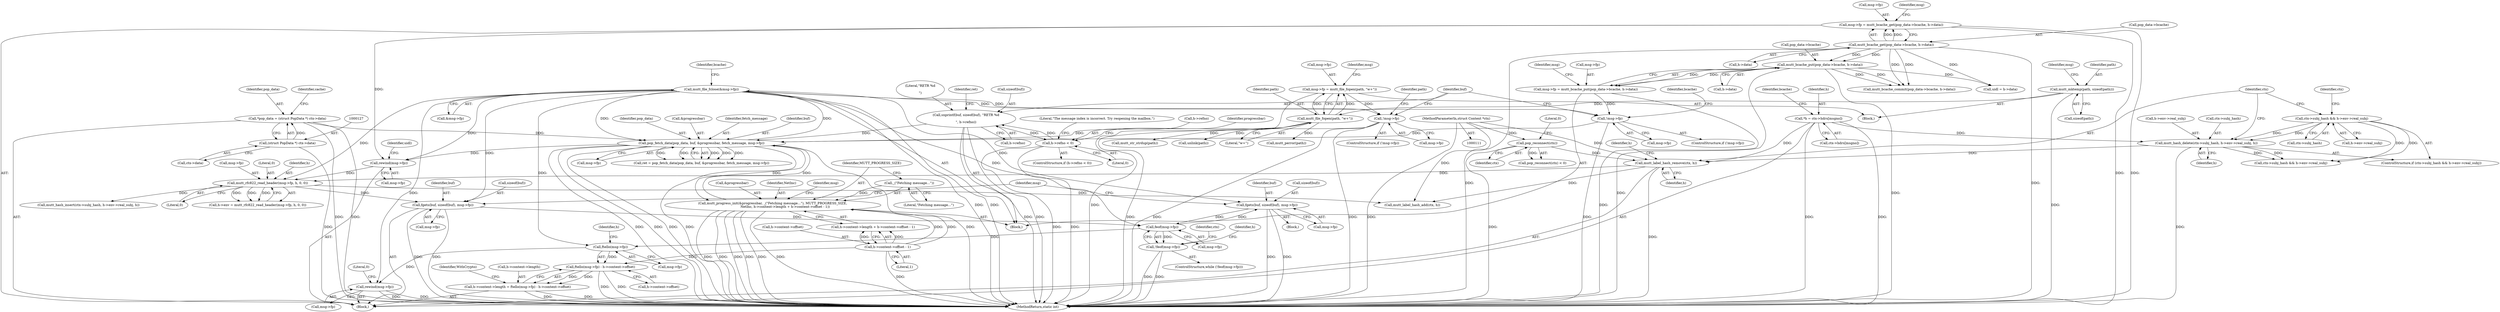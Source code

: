 digraph "0_neomutt_9bfab35522301794483f8f9ed60820bdec9be59e_2@API" {
"1000497" [label="(Call,fgets(buf, sizeof(buf), msg->fp))"];
"1000334" [label="(Call,mutt_file_fclose(&msg->fp))"];
"1000320" [label="(Call,pop_fetch_data(pop_data, buf, &progressbar, fetch_message, msg->fp))"];
"1000124" [label="(Call,*pop_data = (struct PopData *) ctx->data)"];
"1000126" [label="(Call,(struct PopData *) ctx->data)"];
"1000309" [label="(Call,snprintf(buf, sizeof(buf), \"RETR %d\r\n\", h->refno))"];
"1000235" [label="(Call,h->refno < 0)"];
"1000247" [label="(Call,mutt_progress_init(&progressbar, _(\"Fetching message...\"), MUTT_PROGRESS_SIZE,\n                        NetInc, h->content->length + h->content->offset - 1))"];
"1000250" [label="(Call,_(\"Fetching message...\"))"];
"1000260" [label="(Call,h->content->offset - 1)"];
"1000279" [label="(Call,!msg->fp)"];
"1000267" [label="(Call,msg->fp = mutt_bcache_put(pop_data->bcache, h->data))"];
"1000271" [label="(Call,mutt_bcache_put(pop_data->bcache, h->data))"];
"1000151" [label="(Call,mutt_bcache_get(pop_data->bcache, h->data))"];
"1000299" [label="(Call,!msg->fp)"];
"1000291" [label="(Call,msg->fp = mutt_file_fopen(path, \"w+\"))"];
"1000295" [label="(Call,mutt_file_fopen(path, \"w+\"))"];
"1000287" [label="(Call,mutt_mktemp(path, sizeof(path)))"];
"1000484" [label="(Call,feof(msg->fp))"];
"1000475" [label="(Call,fgets(buf, sizeof(buf), msg->fp))"];
"1000435" [label="(Call,mutt_rfc822_read_header(msg->fp, h, 0, 0))"];
"1000394" [label="(Call,rewind(msg->fp))"];
"1000147" [label="(Call,msg->fp = mutt_bcache_get(pop_data->bcache, h->data))"];
"1000423" [label="(Call,mutt_label_hash_remove(ctx, h))"];
"1000228" [label="(Call,pop_reconnect(ctx))"];
"1000112" [label="(MethodParameterIn,struct Context *ctx)"];
"1000413" [label="(Call,mutt_hash_delete(ctx->subj_hash, h->env->real_subj, h))"];
"1000404" [label="(Call,ctx->subj_hash && h->env->real_subj)"];
"1000136" [label="(Call,*h = ctx->hdrs[msgno])"];
"1000497" [label="(Call,fgets(buf, sizeof(buf), msg->fp))"];
"1000483" [label="(Call,!feof(msg->fp))"];
"1000511" [label="(Call,ftello(msg->fp))"];
"1000510" [label="(Call,ftello(msg->fp) - h->content->offset)"];
"1000504" [label="(Call,h->content->length = ftello(msg->fp) - h->content->offset)"];
"1000532" [label="(Call,rewind(msg->fp))"];
"1000287" [label="(Call,mutt_mktemp(path, sizeof(path)))"];
"1000148" [label="(Call,msg->fp)"];
"1000227" [label="(Call,pop_reconnect(ctx) < 0)"];
"1000440" [label="(Literal,0)"];
"1000429" [label="(Identifier,h)"];
"1000499" [label="(Call,sizeof(buf))"];
"1000155" [label="(Call,h->data)"];
"1000320" [label="(Call,pop_fetch_data(pop_data, buf, &progressbar, fetch_message, msg->fp))"];
"1000293" [label="(Identifier,msg)"];
"1000395" [label="(Call,msg->fp)"];
"1000422" [label="(Identifier,h)"];
"1000413" [label="(Call,mutt_hash_delete(ctx->subj_hash, h->env->real_subj, h))"];
"1000152" [label="(Call,pop_data->bcache)"];
"1000497" [label="(Call,fgets(buf, sizeof(buf), msg->fp))"];
"1000334" [label="(Call,mutt_file_fclose(&msg->fp))"];
"1000404" [label="(Call,ctx->subj_hash && h->env->real_subj)"];
"1000281" [label="(Identifier,msg)"];
"1000272" [label="(Call,pop_data->bcache)"];
"1000305" [label="(Identifier,path)"];
"1000295" [label="(Call,mutt_file_fopen(path, \"w+\"))"];
"1000425" [label="(Identifier,h)"];
"1000248" [label="(Call,&progressbar)"];
"1000392" [label="(Call,mutt_str_strdup(path))"];
"1000291" [label="(Call,msg->fp = mutt_file_fopen(path, \"w+\"))"];
"1000498" [label="(Identifier,buf)"];
"1000482" [label="(ControlStructure,while (!feof(msg->fp)))"];
"1000124" [label="(Call,*pop_data = (struct PopData *) ctx->data)"];
"1000147" [label="(Call,msg->fp = mutt_bcache_get(pop_data->bcache, h->data))"];
"1000251" [label="(Literal,\"Fetching message...\")"];
"1000423" [label="(Call,mutt_label_hash_remove(ctx, h))"];
"1000532" [label="(Call,rewind(msg->fp))"];
"1000300" [label="(Call,msg->fp)"];
"1000488" [label="(Block,)"];
"1000254" [label="(Call,h->content->length + h->content->offset - 1)"];
"1000512" [label="(Call,msg->fp)"];
"1000501" [label="(Call,msg->fp)"];
"1000321" [label="(Identifier,pop_data)"];
"1000253" [label="(Identifier,NetInc)"];
"1000441" [label="(Literal,0)"];
"1000236" [label="(Call,h->refno)"];
"1000296" [label="(Identifier,path)"];
"1000342" [label="(Call,unlink(path))"];
"1000225" [label="(Block,)"];
"1000477" [label="(Call,sizeof(buf))"];
"1000493" [label="(Identifier,ctx)"];
"1000323" [label="(Call,&progressbar)"];
"1000476" [label="(Identifier,buf)"];
"1000510" [label="(Call,ftello(msg->fp) - h->content->offset)"];
"1000517" [label="(Identifier,h)"];
"1000299" [label="(Call,!msg->fp)"];
"1000267" [label="(Call,msg->fp = mutt_bcache_put(pop_data->bcache, h->data))"];
"1000285" [label="(Identifier,bcache)"];
"1000288" [label="(Identifier,path)"];
"1000250" [label="(Call,_(\"Fetching message...\"))"];
"1000462" [label="(Call,mutt_label_hash_add(ctx, h))"];
"1000160" [label="(Identifier,msg)"];
"1000326" [label="(Call,msg->fp)"];
"1000341" [label="(Identifier,bcache)"];
"1000431" [label="(Call,h->env = mutt_rfc822_read_header(msg->fp, h, 0, 0))"];
"1000417" [label="(Call,h->env->real_subj)"];
"1000415" [label="(Identifier,ctx)"];
"1000314" [label="(Call,h->refno)"];
"1000128" [label="(Call,ctx->data)"];
"1000268" [label="(Call,msg->fp)"];
"1000479" [label="(Call,msg->fp)"];
"1000372" [label="(Call,mutt_bcache_commit(pop_data->bcache, h->data))"];
"1000280" [label="(Call,msg->fp)"];
"1000414" [label="(Call,ctx->subj_hash)"];
"1000234" [label="(ControlStructure,if (h->refno < 0))"];
"1000443" [label="(Call,ctx->subj_hash && h->env->real_subj)"];
"1000533" [label="(Call,msg->fp)"];
"1000486" [label="(Identifier,msg)"];
"1000249" [label="(Identifier,progressbar)"];
"1000325" [label="(Identifier,fetch_message)"];
"1000485" [label="(Call,msg->fp)"];
"1000515" [label="(Call,h->content->offset)"];
"1000301" [label="(Identifier,msg)"];
"1000322" [label="(Identifier,buf)"];
"1000298" [label="(ControlStructure,if (!msg->fp))"];
"1000408" [label="(Call,h->env->real_subj)"];
"1000252" [label="(Identifier,MUTT_PROGRESS_SIZE)"];
"1000145" [label="(Identifier,bcache)"];
"1000235" [label="(Call,h->refno < 0)"];
"1000125" [label="(Identifier,pop_data)"];
"1000243" [label="(Literal,\"The message index is incorrect. Try reopening the mailbox.\")"];
"1000335" [label="(Call,&msg->fp)"];
"1000439" [label="(Identifier,h)"];
"1000424" [label="(Identifier,ctx)"];
"1000436" [label="(Call,msg->fp)"];
"1000137" [label="(Identifier,h)"];
"1000115" [label="(Block,)"];
"1000507" [label="(Identifier,h)"];
"1000319" [label="(Identifier,ret)"];
"1000230" [label="(Literal,0)"];
"1000297" [label="(Literal,\"w+\")"];
"1000126" [label="(Call,(struct PopData *) ctx->data)"];
"1000279" [label="(Call,!msg->fp)"];
"1000403" [label="(ControlStructure,if (ctx->subj_hash && h->env->real_subj))"];
"1000399" [label="(Identifier,uidl)"];
"1000269" [label="(Identifier,msg)"];
"1000260" [label="(Call,h->content->offset - 1)"];
"1000228" [label="(Call,pop_reconnect(ctx))"];
"1000138" [label="(Call,ctx->hdrs[msgno])"];
"1000309" [label="(Call,snprintf(buf, sizeof(buf), \"RETR %d\r\n\", h->refno))"];
"1000261" [label="(Call,h->content->offset)"];
"1000112" [label="(MethodParameterIn,struct Context *ctx)"];
"1000318" [label="(Call,ret = pop_fetch_data(pop_data, buf, &progressbar, fetch_message, msg->fp))"];
"1000275" [label="(Call,h->data)"];
"1000278" [label="(ControlStructure,if (!msg->fp))"];
"1000229" [label="(Identifier,ctx)"];
"1000504" [label="(Call,h->content->length = ftello(msg->fp) - h->content->offset)"];
"1000394" [label="(Call,rewind(msg->fp))"];
"1000475" [label="(Call,fgets(buf, sizeof(buf), msg->fp))"];
"1000271" [label="(Call,mutt_bcache_put(pop_data->bcache, h->data))"];
"1000398" [label="(Call,uidl = h->data)"];
"1000483" [label="(Call,!feof(msg->fp))"];
"1000311" [label="(Call,sizeof(buf))"];
"1000538" [label="(MethodReturn,static int)"];
"1000522" [label="(Identifier,WithCrypto)"];
"1000239" [label="(Literal,0)"];
"1000537" [label="(Literal,0)"];
"1000313" [label="(Literal,\"RETR %d\r\n\")"];
"1000405" [label="(Call,ctx->subj_hash)"];
"1000435" [label="(Call,mutt_rfc822_read_header(msg->fp, h, 0, 0))"];
"1000151" [label="(Call,mutt_bcache_get(pop_data->bcache, h->data))"];
"1000289" [label="(Call,sizeof(path))"];
"1000292" [label="(Call,msg->fp)"];
"1000505" [label="(Call,h->content->length)"];
"1000310" [label="(Identifier,buf)"];
"1000304" [label="(Call,mutt_perror(path))"];
"1000247" [label="(Call,mutt_progress_init(&progressbar, _(\"Fetching message...\"), MUTT_PROGRESS_SIZE,\n                        NetInc, h->content->length + h->content->offset - 1))"];
"1000266" [label="(Literal,1)"];
"1000283" [label="(Block,)"];
"1000133" [label="(Identifier,cache)"];
"1000484" [label="(Call,feof(msg->fp))"];
"1000511" [label="(Call,ftello(msg->fp))"];
"1000136" [label="(Call,*h = ctx->hdrs[msgno])"];
"1000452" [label="(Call,mutt_hash_insert(ctx->subj_hash, h->env->real_subj, h))"];
"1000497" -> "1000488"  [label="AST: "];
"1000497" -> "1000501"  [label="CFG: "];
"1000498" -> "1000497"  [label="AST: "];
"1000499" -> "1000497"  [label="AST: "];
"1000501" -> "1000497"  [label="AST: "];
"1000486" -> "1000497"  [label="CFG: "];
"1000497" -> "1000538"  [label="DDG: "];
"1000497" -> "1000538"  [label="DDG: "];
"1000497" -> "1000484"  [label="DDG: "];
"1000334" -> "1000497"  [label="DDG: "];
"1000484" -> "1000497"  [label="DDG: "];
"1000334" -> "1000225"  [label="AST: "];
"1000334" -> "1000335"  [label="CFG: "];
"1000335" -> "1000334"  [label="AST: "];
"1000341" -> "1000334"  [label="CFG: "];
"1000334" -> "1000538"  [label="DDG: "];
"1000334" -> "1000538"  [label="DDG: "];
"1000334" -> "1000279"  [label="DDG: "];
"1000334" -> "1000299"  [label="DDG: "];
"1000334" -> "1000320"  [label="DDG: "];
"1000320" -> "1000334"  [label="DDG: "];
"1000334" -> "1000394"  [label="DDG: "];
"1000334" -> "1000435"  [label="DDG: "];
"1000334" -> "1000475"  [label="DDG: "];
"1000334" -> "1000484"  [label="DDG: "];
"1000334" -> "1000511"  [label="DDG: "];
"1000334" -> "1000532"  [label="DDG: "];
"1000320" -> "1000318"  [label="AST: "];
"1000320" -> "1000326"  [label="CFG: "];
"1000321" -> "1000320"  [label="AST: "];
"1000322" -> "1000320"  [label="AST: "];
"1000323" -> "1000320"  [label="AST: "];
"1000325" -> "1000320"  [label="AST: "];
"1000326" -> "1000320"  [label="AST: "];
"1000318" -> "1000320"  [label="CFG: "];
"1000320" -> "1000538"  [label="DDG: "];
"1000320" -> "1000538"  [label="DDG: "];
"1000320" -> "1000538"  [label="DDG: "];
"1000320" -> "1000538"  [label="DDG: "];
"1000320" -> "1000538"  [label="DDG: "];
"1000320" -> "1000247"  [label="DDG: "];
"1000320" -> "1000318"  [label="DDG: "];
"1000320" -> "1000318"  [label="DDG: "];
"1000320" -> "1000318"  [label="DDG: "];
"1000320" -> "1000318"  [label="DDG: "];
"1000320" -> "1000318"  [label="DDG: "];
"1000124" -> "1000320"  [label="DDG: "];
"1000309" -> "1000320"  [label="DDG: "];
"1000247" -> "1000320"  [label="DDG: "];
"1000279" -> "1000320"  [label="DDG: "];
"1000299" -> "1000320"  [label="DDG: "];
"1000320" -> "1000394"  [label="DDG: "];
"1000124" -> "1000115"  [label="AST: "];
"1000124" -> "1000126"  [label="CFG: "];
"1000125" -> "1000124"  [label="AST: "];
"1000126" -> "1000124"  [label="AST: "];
"1000133" -> "1000124"  [label="CFG: "];
"1000124" -> "1000538"  [label="DDG: "];
"1000124" -> "1000538"  [label="DDG: "];
"1000126" -> "1000124"  [label="DDG: "];
"1000126" -> "1000128"  [label="CFG: "];
"1000127" -> "1000126"  [label="AST: "];
"1000128" -> "1000126"  [label="AST: "];
"1000126" -> "1000538"  [label="DDG: "];
"1000309" -> "1000225"  [label="AST: "];
"1000309" -> "1000314"  [label="CFG: "];
"1000310" -> "1000309"  [label="AST: "];
"1000311" -> "1000309"  [label="AST: "];
"1000313" -> "1000309"  [label="AST: "];
"1000314" -> "1000309"  [label="AST: "];
"1000319" -> "1000309"  [label="CFG: "];
"1000309" -> "1000538"  [label="DDG: "];
"1000309" -> "1000538"  [label="DDG: "];
"1000309" -> "1000235"  [label="DDG: "];
"1000235" -> "1000309"  [label="DDG: "];
"1000235" -> "1000234"  [label="AST: "];
"1000235" -> "1000239"  [label="CFG: "];
"1000236" -> "1000235"  [label="AST: "];
"1000239" -> "1000235"  [label="AST: "];
"1000243" -> "1000235"  [label="CFG: "];
"1000249" -> "1000235"  [label="CFG: "];
"1000235" -> "1000538"  [label="DDG: "];
"1000235" -> "1000538"  [label="DDG: "];
"1000247" -> "1000225"  [label="AST: "];
"1000247" -> "1000254"  [label="CFG: "];
"1000248" -> "1000247"  [label="AST: "];
"1000250" -> "1000247"  [label="AST: "];
"1000252" -> "1000247"  [label="AST: "];
"1000253" -> "1000247"  [label="AST: "];
"1000254" -> "1000247"  [label="AST: "];
"1000269" -> "1000247"  [label="CFG: "];
"1000247" -> "1000538"  [label="DDG: "];
"1000247" -> "1000538"  [label="DDG: "];
"1000247" -> "1000538"  [label="DDG: "];
"1000247" -> "1000538"  [label="DDG: "];
"1000247" -> "1000538"  [label="DDG: "];
"1000247" -> "1000538"  [label="DDG: "];
"1000250" -> "1000247"  [label="DDG: "];
"1000260" -> "1000247"  [label="DDG: "];
"1000260" -> "1000247"  [label="DDG: "];
"1000250" -> "1000251"  [label="CFG: "];
"1000251" -> "1000250"  [label="AST: "];
"1000252" -> "1000250"  [label="CFG: "];
"1000260" -> "1000254"  [label="AST: "];
"1000260" -> "1000266"  [label="CFG: "];
"1000261" -> "1000260"  [label="AST: "];
"1000266" -> "1000260"  [label="AST: "];
"1000254" -> "1000260"  [label="CFG: "];
"1000260" -> "1000538"  [label="DDG: "];
"1000260" -> "1000254"  [label="DDG: "];
"1000260" -> "1000254"  [label="DDG: "];
"1000260" -> "1000510"  [label="DDG: "];
"1000279" -> "1000278"  [label="AST: "];
"1000279" -> "1000280"  [label="CFG: "];
"1000280" -> "1000279"  [label="AST: "];
"1000285" -> "1000279"  [label="CFG: "];
"1000310" -> "1000279"  [label="CFG: "];
"1000279" -> "1000538"  [label="DDG: "];
"1000267" -> "1000279"  [label="DDG: "];
"1000267" -> "1000225"  [label="AST: "];
"1000267" -> "1000271"  [label="CFG: "];
"1000268" -> "1000267"  [label="AST: "];
"1000271" -> "1000267"  [label="AST: "];
"1000281" -> "1000267"  [label="CFG: "];
"1000267" -> "1000538"  [label="DDG: "];
"1000271" -> "1000267"  [label="DDG: "];
"1000271" -> "1000267"  [label="DDG: "];
"1000271" -> "1000275"  [label="CFG: "];
"1000272" -> "1000271"  [label="AST: "];
"1000275" -> "1000271"  [label="AST: "];
"1000271" -> "1000538"  [label="DDG: "];
"1000271" -> "1000538"  [label="DDG: "];
"1000151" -> "1000271"  [label="DDG: "];
"1000151" -> "1000271"  [label="DDG: "];
"1000271" -> "1000372"  [label="DDG: "];
"1000271" -> "1000372"  [label="DDG: "];
"1000271" -> "1000398"  [label="DDG: "];
"1000151" -> "1000147"  [label="AST: "];
"1000151" -> "1000155"  [label="CFG: "];
"1000152" -> "1000151"  [label="AST: "];
"1000155" -> "1000151"  [label="AST: "];
"1000147" -> "1000151"  [label="CFG: "];
"1000151" -> "1000538"  [label="DDG: "];
"1000151" -> "1000538"  [label="DDG: "];
"1000151" -> "1000147"  [label="DDG: "];
"1000151" -> "1000147"  [label="DDG: "];
"1000151" -> "1000372"  [label="DDG: "];
"1000151" -> "1000372"  [label="DDG: "];
"1000151" -> "1000398"  [label="DDG: "];
"1000299" -> "1000298"  [label="AST: "];
"1000299" -> "1000300"  [label="CFG: "];
"1000300" -> "1000299"  [label="AST: "];
"1000305" -> "1000299"  [label="CFG: "];
"1000310" -> "1000299"  [label="CFG: "];
"1000299" -> "1000538"  [label="DDG: "];
"1000299" -> "1000538"  [label="DDG: "];
"1000291" -> "1000299"  [label="DDG: "];
"1000291" -> "1000283"  [label="AST: "];
"1000291" -> "1000295"  [label="CFG: "];
"1000292" -> "1000291"  [label="AST: "];
"1000295" -> "1000291"  [label="AST: "];
"1000301" -> "1000291"  [label="CFG: "];
"1000291" -> "1000538"  [label="DDG: "];
"1000295" -> "1000291"  [label="DDG: "];
"1000295" -> "1000291"  [label="DDG: "];
"1000295" -> "1000297"  [label="CFG: "];
"1000296" -> "1000295"  [label="AST: "];
"1000297" -> "1000295"  [label="AST: "];
"1000295" -> "1000538"  [label="DDG: "];
"1000287" -> "1000295"  [label="DDG: "];
"1000295" -> "1000304"  [label="DDG: "];
"1000295" -> "1000342"  [label="DDG: "];
"1000295" -> "1000392"  [label="DDG: "];
"1000287" -> "1000283"  [label="AST: "];
"1000287" -> "1000289"  [label="CFG: "];
"1000288" -> "1000287"  [label="AST: "];
"1000289" -> "1000287"  [label="AST: "];
"1000293" -> "1000287"  [label="CFG: "];
"1000287" -> "1000538"  [label="DDG: "];
"1000484" -> "1000483"  [label="AST: "];
"1000484" -> "1000485"  [label="CFG: "];
"1000485" -> "1000484"  [label="AST: "];
"1000483" -> "1000484"  [label="CFG: "];
"1000484" -> "1000483"  [label="DDG: "];
"1000475" -> "1000484"  [label="DDG: "];
"1000484" -> "1000511"  [label="DDG: "];
"1000475" -> "1000115"  [label="AST: "];
"1000475" -> "1000479"  [label="CFG: "];
"1000476" -> "1000475"  [label="AST: "];
"1000477" -> "1000475"  [label="AST: "];
"1000479" -> "1000475"  [label="AST: "];
"1000486" -> "1000475"  [label="CFG: "];
"1000475" -> "1000538"  [label="DDG: "];
"1000475" -> "1000538"  [label="DDG: "];
"1000435" -> "1000475"  [label="DDG: "];
"1000435" -> "1000431"  [label="AST: "];
"1000435" -> "1000441"  [label="CFG: "];
"1000436" -> "1000435"  [label="AST: "];
"1000439" -> "1000435"  [label="AST: "];
"1000440" -> "1000435"  [label="AST: "];
"1000441" -> "1000435"  [label="AST: "];
"1000431" -> "1000435"  [label="CFG: "];
"1000435" -> "1000431"  [label="DDG: "];
"1000435" -> "1000431"  [label="DDG: "];
"1000435" -> "1000431"  [label="DDG: "];
"1000394" -> "1000435"  [label="DDG: "];
"1000423" -> "1000435"  [label="DDG: "];
"1000435" -> "1000452"  [label="DDG: "];
"1000435" -> "1000462"  [label="DDG: "];
"1000394" -> "1000115"  [label="AST: "];
"1000394" -> "1000395"  [label="CFG: "];
"1000395" -> "1000394"  [label="AST: "];
"1000399" -> "1000394"  [label="CFG: "];
"1000147" -> "1000394"  [label="DDG: "];
"1000147" -> "1000115"  [label="AST: "];
"1000148" -> "1000147"  [label="AST: "];
"1000160" -> "1000147"  [label="CFG: "];
"1000147" -> "1000538"  [label="DDG: "];
"1000147" -> "1000538"  [label="DDG: "];
"1000423" -> "1000115"  [label="AST: "];
"1000423" -> "1000425"  [label="CFG: "];
"1000424" -> "1000423"  [label="AST: "];
"1000425" -> "1000423"  [label="AST: "];
"1000429" -> "1000423"  [label="CFG: "];
"1000423" -> "1000538"  [label="DDG: "];
"1000228" -> "1000423"  [label="DDG: "];
"1000112" -> "1000423"  [label="DDG: "];
"1000413" -> "1000423"  [label="DDG: "];
"1000136" -> "1000423"  [label="DDG: "];
"1000423" -> "1000462"  [label="DDG: "];
"1000228" -> "1000227"  [label="AST: "];
"1000228" -> "1000229"  [label="CFG: "];
"1000229" -> "1000228"  [label="AST: "];
"1000230" -> "1000228"  [label="CFG: "];
"1000228" -> "1000538"  [label="DDG: "];
"1000228" -> "1000227"  [label="DDG: "];
"1000112" -> "1000228"  [label="DDG: "];
"1000112" -> "1000111"  [label="AST: "];
"1000112" -> "1000538"  [label="DDG: "];
"1000112" -> "1000462"  [label="DDG: "];
"1000413" -> "1000403"  [label="AST: "];
"1000413" -> "1000422"  [label="CFG: "];
"1000414" -> "1000413"  [label="AST: "];
"1000417" -> "1000413"  [label="AST: "];
"1000422" -> "1000413"  [label="AST: "];
"1000424" -> "1000413"  [label="CFG: "];
"1000413" -> "1000538"  [label="DDG: "];
"1000404" -> "1000413"  [label="DDG: "];
"1000404" -> "1000413"  [label="DDG: "];
"1000136" -> "1000413"  [label="DDG: "];
"1000413" -> "1000443"  [label="DDG: "];
"1000413" -> "1000443"  [label="DDG: "];
"1000404" -> "1000403"  [label="AST: "];
"1000404" -> "1000405"  [label="CFG: "];
"1000404" -> "1000408"  [label="CFG: "];
"1000405" -> "1000404"  [label="AST: "];
"1000408" -> "1000404"  [label="AST: "];
"1000415" -> "1000404"  [label="CFG: "];
"1000424" -> "1000404"  [label="CFG: "];
"1000404" -> "1000443"  [label="DDG: "];
"1000404" -> "1000443"  [label="DDG: "];
"1000136" -> "1000115"  [label="AST: "];
"1000136" -> "1000138"  [label="CFG: "];
"1000137" -> "1000136"  [label="AST: "];
"1000138" -> "1000136"  [label="AST: "];
"1000145" -> "1000136"  [label="CFG: "];
"1000136" -> "1000538"  [label="DDG: "];
"1000136" -> "1000538"  [label="DDG: "];
"1000483" -> "1000482"  [label="AST: "];
"1000493" -> "1000483"  [label="CFG: "];
"1000507" -> "1000483"  [label="CFG: "];
"1000483" -> "1000538"  [label="DDG: "];
"1000483" -> "1000538"  [label="DDG: "];
"1000511" -> "1000510"  [label="AST: "];
"1000511" -> "1000512"  [label="CFG: "];
"1000512" -> "1000511"  [label="AST: "];
"1000517" -> "1000511"  [label="CFG: "];
"1000511" -> "1000510"  [label="DDG: "];
"1000511" -> "1000532"  [label="DDG: "];
"1000510" -> "1000504"  [label="AST: "];
"1000510" -> "1000515"  [label="CFG: "];
"1000515" -> "1000510"  [label="AST: "];
"1000504" -> "1000510"  [label="CFG: "];
"1000510" -> "1000538"  [label="DDG: "];
"1000510" -> "1000538"  [label="DDG: "];
"1000510" -> "1000504"  [label="DDG: "];
"1000510" -> "1000504"  [label="DDG: "];
"1000504" -> "1000115"  [label="AST: "];
"1000505" -> "1000504"  [label="AST: "];
"1000522" -> "1000504"  [label="CFG: "];
"1000504" -> "1000538"  [label="DDG: "];
"1000504" -> "1000538"  [label="DDG: "];
"1000532" -> "1000115"  [label="AST: "];
"1000532" -> "1000533"  [label="CFG: "];
"1000533" -> "1000532"  [label="AST: "];
"1000537" -> "1000532"  [label="CFG: "];
"1000532" -> "1000538"  [label="DDG: "];
"1000532" -> "1000538"  [label="DDG: "];
}
